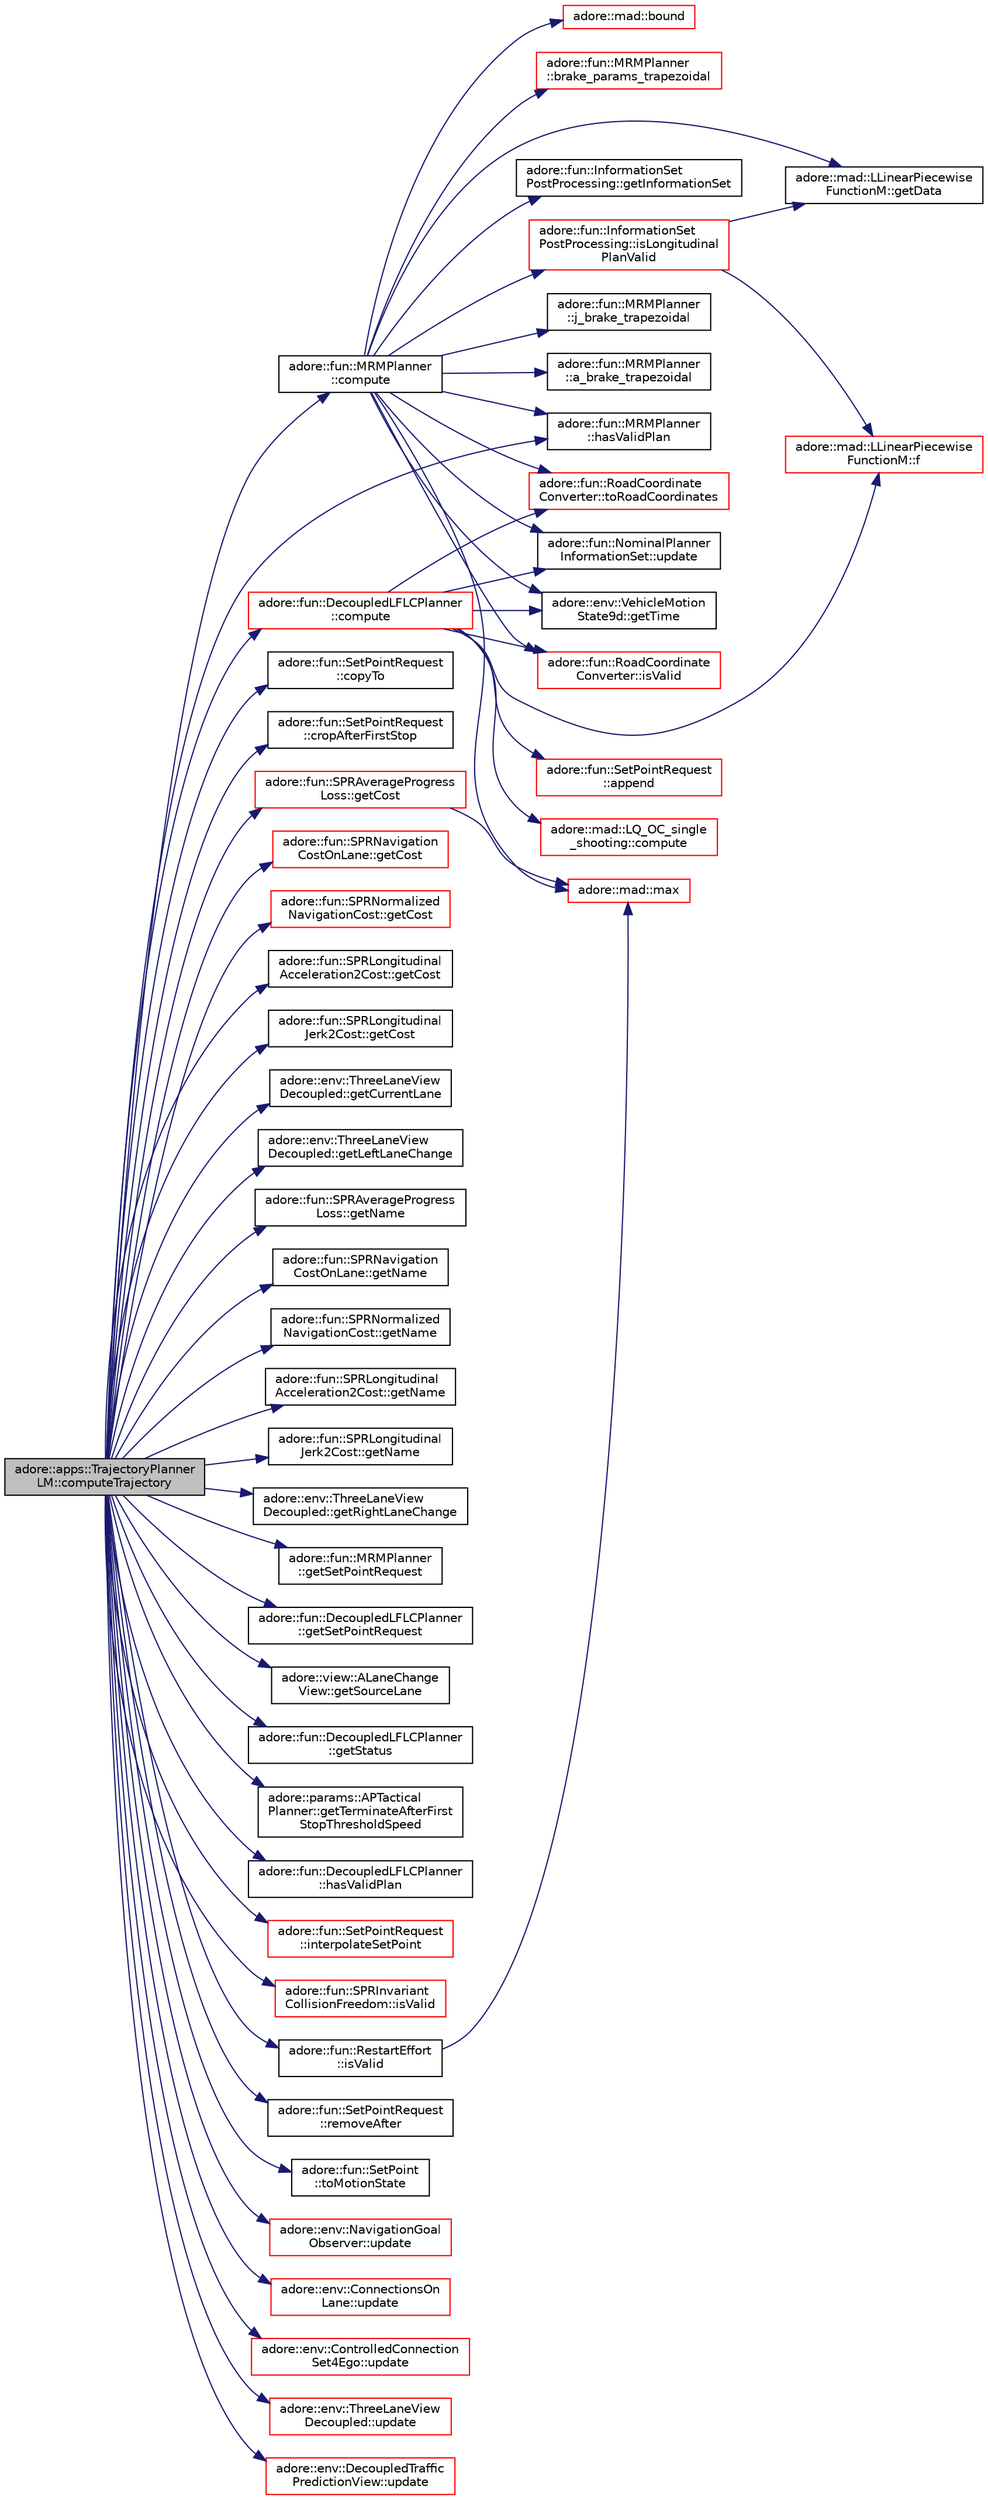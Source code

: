 digraph "adore::apps::TrajectoryPlannerLM::computeTrajectory"
{
 // LATEX_PDF_SIZE
  edge [fontname="Helvetica",fontsize="10",labelfontname="Helvetica",labelfontsize="10"];
  node [fontname="Helvetica",fontsize="10",shape=record];
  rankdir="LR";
  Node1 [label="adore::apps::TrajectoryPlanner\lLM::computeTrajectory",height=0.2,width=0.4,color="black", fillcolor="grey75", style="filled", fontcolor="black",tooltip="update data, views and recompute maneuver"];
  Node1 -> Node2 [color="midnightblue",fontsize="10",style="solid",fontname="Helvetica"];
  Node2 [label="adore::fun::MRMPlanner\l::compute",height=0.2,width=0.4,color="black", fillcolor="white", style="filled",URL="$classadore_1_1fun_1_1MRMPlanner.html#aae8436fc85e3888af12e9e35559e3455",tooltip=" "];
  Node2 -> Node3 [color="midnightblue",fontsize="10",style="solid",fontname="Helvetica"];
  Node3 [label="adore::fun::MRMPlanner\l::a_brake_trapezoidal",height=0.2,width=0.4,color="black", fillcolor="white", style="filled",URL="$classadore_1_1fun_1_1MRMPlanner.html#a2d13d368c1da79f554f49f930d9946ad",tooltip=" "];
  Node2 -> Node4 [color="midnightblue",fontsize="10",style="solid",fontname="Helvetica"];
  Node4 [label="adore::mad::bound",height=0.2,width=0.4,color="red", fillcolor="white", style="filled",URL="$namespaceadore_1_1mad.html#a927f4883d4edcec4dcfd9bb1f09d4f62",tooltip=" "];
  Node2 -> Node7 [color="midnightblue",fontsize="10",style="solid",fontname="Helvetica"];
  Node7 [label="adore::fun::MRMPlanner\l::brake_params_trapezoidal",height=0.2,width=0.4,color="red", fillcolor="white", style="filled",URL="$classadore_1_1fun_1_1MRMPlanner.html#a57582ff53b0d642a330a9724f10f016e",tooltip="general parameters"];
  Node2 -> Node14 [color="midnightblue",fontsize="10",style="solid",fontname="Helvetica"];
  Node14 [label="adore::mad::LLinearPiecewise\lFunctionM::getData",height=0.2,width=0.4,color="black", fillcolor="white", style="filled",URL="$classadore_1_1mad_1_1LLinearPiecewiseFunctionM.html#aa94d90c8643e2d6792f8594f3d666503",tooltip=" "];
  Node2 -> Node15 [color="midnightblue",fontsize="10",style="solid",fontname="Helvetica"];
  Node15 [label="adore::fun::InformationSet\lPostProcessing::getInformationSet",height=0.2,width=0.4,color="black", fillcolor="white", style="filled",URL="$classadore_1_1fun_1_1InformationSetPostProcessing.html#a3357cc03eb3f30fb54a72738070c3e56",tooltip=" "];
  Node2 -> Node16 [color="midnightblue",fontsize="10",style="solid",fontname="Helvetica"];
  Node16 [label="adore::env::VehicleMotion\lState9d::getTime",height=0.2,width=0.4,color="black", fillcolor="white", style="filled",URL="$structadore_1_1env_1_1VehicleMotionState9d.html#ae7d75a3f7d52a946f075e669832caa17",tooltip="Get the time."];
  Node2 -> Node17 [color="midnightblue",fontsize="10",style="solid",fontname="Helvetica"];
  Node17 [label="adore::fun::MRMPlanner\l::hasValidPlan",height=0.2,width=0.4,color="black", fillcolor="white", style="filled",URL="$classadore_1_1fun_1_1MRMPlanner.html#af571c3b64d1ca371e14b7721a191b9e3",tooltip=" "];
  Node2 -> Node18 [color="midnightblue",fontsize="10",style="solid",fontname="Helvetica"];
  Node18 [label="adore::fun::InformationSet\lPostProcessing::isLongitudinal\lPlanValid",height=0.2,width=0.4,color="red", fillcolor="white", style="filled",URL="$classadore_1_1fun_1_1InformationSetPostProcessing.html#abdf5c652e5769e5cb8d36f56c5942328",tooltip=" "];
  Node18 -> Node19 [color="midnightblue",fontsize="10",style="solid",fontname="Helvetica"];
  Node19 [label="adore::mad::LLinearPiecewise\lFunctionM::f",height=0.2,width=0.4,color="red", fillcolor="white", style="filled",URL="$classadore_1_1mad_1_1LLinearPiecewiseFunctionM.html#a0ec611759526365bf49ca6f8781f0262",tooltip=" "];
  Node18 -> Node14 [color="midnightblue",fontsize="10",style="solid",fontname="Helvetica"];
  Node2 -> Node26 [color="midnightblue",fontsize="10",style="solid",fontname="Helvetica"];
  Node26 [label="adore::fun::RoadCoordinate\lConverter::isValid",height=0.2,width=0.4,color="red", fillcolor="white", style="filled",URL="$classadore_1_1fun_1_1RoadCoordinateConverter.html#adcfa7a5683e7ce1ce1c495226f9d56d6",tooltip=" "];
  Node2 -> Node28 [color="midnightblue",fontsize="10",style="solid",fontname="Helvetica"];
  Node28 [label="adore::fun::MRMPlanner\l::j_brake_trapezoidal",height=0.2,width=0.4,color="black", fillcolor="white", style="filled",URL="$classadore_1_1fun_1_1MRMPlanner.html#aa7d62295f89f29019898e1eee2ca1e09",tooltip=" "];
  Node2 -> Node24 [color="midnightblue",fontsize="10",style="solid",fontname="Helvetica"];
  Node24 [label="adore::mad::max",height=0.2,width=0.4,color="red", fillcolor="white", style="filled",URL="$namespaceadore_1_1mad.html#adea062854ef0b105a3fdca8cf2aca945",tooltip=" "];
  Node2 -> Node29 [color="midnightblue",fontsize="10",style="solid",fontname="Helvetica"];
  Node29 [label="adore::fun::RoadCoordinate\lConverter::toRoadCoordinates",height=0.2,width=0.4,color="red", fillcolor="white", style="filled",URL="$classadore_1_1fun_1_1RoadCoordinateConverter.html#ab47571780305ab646a4d27598e9e3dc4",tooltip=" "];
  Node2 -> Node38 [color="midnightblue",fontsize="10",style="solid",fontname="Helvetica"];
  Node38 [label="adore::fun::NominalPlanner\lInformationSet::update",height=0.2,width=0.4,color="black", fillcolor="white", style="filled",URL="$classadore_1_1fun_1_1NominalPlannerInformationSet.html#a8f4a317aa2e1c72060d6191988949277",tooltip=" "];
  Node1 -> Node39 [color="midnightblue",fontsize="10",style="solid",fontname="Helvetica"];
  Node39 [label="adore::fun::DecoupledLFLCPlanner\l::compute",height=0.2,width=0.4,color="red", fillcolor="white", style="filled",URL="$classadore_1_1fun_1_1DecoupledLFLCPlanner.html#affba6eeb1071f33bc2abe2b7819f88ab",tooltip=" "];
  Node39 -> Node40 [color="midnightblue",fontsize="10",style="solid",fontname="Helvetica"];
  Node40 [label="adore::fun::SetPointRequest\l::append",height=0.2,width=0.4,color="red", fillcolor="white", style="filled",URL="$classadore_1_1fun_1_1SetPointRequest.html#aab7094a0ef474f4d84321f454e4adcac",tooltip=" "];
  Node39 -> Node42 [color="midnightblue",fontsize="10",style="solid",fontname="Helvetica"];
  Node42 [label="adore::mad::LQ_OC_single\l_shooting::compute",height=0.2,width=0.4,color="red", fillcolor="white", style="filled",URL="$classadore_1_1mad_1_1LQ__OC__single__shooting.html#a7bebc7143eb918b018d5b46c01ce5fef",tooltip=" "];
  Node39 -> Node19 [color="midnightblue",fontsize="10",style="solid",fontname="Helvetica"];
  Node39 -> Node16 [color="midnightblue",fontsize="10",style="solid",fontname="Helvetica"];
  Node39 -> Node26 [color="midnightblue",fontsize="10",style="solid",fontname="Helvetica"];
  Node39 -> Node29 [color="midnightblue",fontsize="10",style="solid",fontname="Helvetica"];
  Node39 -> Node38 [color="midnightblue",fontsize="10",style="solid",fontname="Helvetica"];
  Node1 -> Node148 [color="midnightblue",fontsize="10",style="solid",fontname="Helvetica"];
  Node148 [label="adore::fun::SetPointRequest\l::copyTo",height=0.2,width=0.4,color="black", fillcolor="white", style="filled",URL="$classadore_1_1fun_1_1SetPointRequest.html#ad360777bade7394ad87e58afd6d1a172",tooltip=" "];
  Node1 -> Node149 [color="midnightblue",fontsize="10",style="solid",fontname="Helvetica"];
  Node149 [label="adore::fun::SetPointRequest\l::cropAfterFirstStop",height=0.2,width=0.4,color="black", fillcolor="white", style="filled",URL="$classadore_1_1fun_1_1SetPointRequest.html#a035cea93534e45854de1a97f8858ec73",tooltip="remove SetPoints after first stop Method looks for first downward zero crossing of vx and removes all..."];
  Node1 -> Node150 [color="midnightblue",fontsize="10",style="solid",fontname="Helvetica"];
  Node150 [label="adore::fun::SPRAverageProgress\lLoss::getCost",height=0.2,width=0.4,color="red", fillcolor="white", style="filled",URL="$classadore_1_1fun_1_1SPRAverageProgressLoss.html#ac2f8ed456cbbd9120776d26bbcd3aff2",tooltip=" "];
  Node150 -> Node24 [color="midnightblue",fontsize="10",style="solid",fontname="Helvetica"];
  Node1 -> Node152 [color="midnightblue",fontsize="10",style="solid",fontname="Helvetica"];
  Node152 [label="adore::fun::SPRNavigation\lCostOnLane::getCost",height=0.2,width=0.4,color="red", fillcolor="white", style="filled",URL="$classadore_1_1fun_1_1SPRNavigationCostOnLane.html#a4e26e29651a63b52b2d5517ca6a4a75b",tooltip=" "];
  Node1 -> Node159 [color="midnightblue",fontsize="10",style="solid",fontname="Helvetica"];
  Node159 [label="adore::fun::SPRNormalized\lNavigationCost::getCost",height=0.2,width=0.4,color="red", fillcolor="white", style="filled",URL="$classadore_1_1fun_1_1SPRNormalizedNavigationCost.html#a5e9ff8251497b3abcb889b255f6a0448",tooltip=" "];
  Node1 -> Node162 [color="midnightblue",fontsize="10",style="solid",fontname="Helvetica"];
  Node162 [label="adore::fun::SPRLongitudinal\lAcceleration2Cost::getCost",height=0.2,width=0.4,color="black", fillcolor="white", style="filled",URL="$classadore_1_1fun_1_1SPRLongitudinalAcceleration2Cost.html#afef1d720befec0d87c5ca377409c1103",tooltip=" "];
  Node1 -> Node163 [color="midnightblue",fontsize="10",style="solid",fontname="Helvetica"];
  Node163 [label="adore::fun::SPRLongitudinal\lJerk2Cost::getCost",height=0.2,width=0.4,color="black", fillcolor="white", style="filled",URL="$classadore_1_1fun_1_1SPRLongitudinalJerk2Cost.html#aa891744c394519a47f69f742b781cba3",tooltip=" "];
  Node1 -> Node164 [color="midnightblue",fontsize="10",style="solid",fontname="Helvetica"];
  Node164 [label="adore::env::ThreeLaneView\lDecoupled::getCurrentLane",height=0.2,width=0.4,color="black", fillcolor="white", style="filled",URL="$classadore_1_1env_1_1ThreeLaneViewDecoupled.html#a8e5ffdb30040c60a96ed70249b8d27fd",tooltip=" "];
  Node1 -> Node165 [color="midnightblue",fontsize="10",style="solid",fontname="Helvetica"];
  Node165 [label="adore::env::ThreeLaneView\lDecoupled::getLeftLaneChange",height=0.2,width=0.4,color="black", fillcolor="white", style="filled",URL="$classadore_1_1env_1_1ThreeLaneViewDecoupled.html#a2201ffb12838d0b3ae309569c99796da",tooltip=" "];
  Node1 -> Node166 [color="midnightblue",fontsize="10",style="solid",fontname="Helvetica"];
  Node166 [label="adore::fun::SPRAverageProgress\lLoss::getName",height=0.2,width=0.4,color="black", fillcolor="white", style="filled",URL="$classadore_1_1fun_1_1SPRAverageProgressLoss.html#af68e76374bc80eaa9a64971df4d58d17",tooltip=" "];
  Node1 -> Node167 [color="midnightblue",fontsize="10",style="solid",fontname="Helvetica"];
  Node167 [label="adore::fun::SPRNavigation\lCostOnLane::getName",height=0.2,width=0.4,color="black", fillcolor="white", style="filled",URL="$classadore_1_1fun_1_1SPRNavigationCostOnLane.html#a32b1005e93270be90194e3ff69ee2524",tooltip=" "];
  Node1 -> Node168 [color="midnightblue",fontsize="10",style="solid",fontname="Helvetica"];
  Node168 [label="adore::fun::SPRNormalized\lNavigationCost::getName",height=0.2,width=0.4,color="black", fillcolor="white", style="filled",URL="$classadore_1_1fun_1_1SPRNormalizedNavigationCost.html#ae08ca411eccd18294a502964f96abef6",tooltip=" "];
  Node1 -> Node169 [color="midnightblue",fontsize="10",style="solid",fontname="Helvetica"];
  Node169 [label="adore::fun::SPRLongitudinal\lAcceleration2Cost::getName",height=0.2,width=0.4,color="black", fillcolor="white", style="filled",URL="$classadore_1_1fun_1_1SPRLongitudinalAcceleration2Cost.html#a46efcb41c1333f14dba5a9154f4b5e02",tooltip=" "];
  Node1 -> Node170 [color="midnightblue",fontsize="10",style="solid",fontname="Helvetica"];
  Node170 [label="adore::fun::SPRLongitudinal\lJerk2Cost::getName",height=0.2,width=0.4,color="black", fillcolor="white", style="filled",URL="$classadore_1_1fun_1_1SPRLongitudinalJerk2Cost.html#ae7c314a614dc444e99766a971045820d",tooltip=" "];
  Node1 -> Node171 [color="midnightblue",fontsize="10",style="solid",fontname="Helvetica"];
  Node171 [label="adore::env::ThreeLaneView\lDecoupled::getRightLaneChange",height=0.2,width=0.4,color="black", fillcolor="white", style="filled",URL="$classadore_1_1env_1_1ThreeLaneViewDecoupled.html#a5ac6272f9e9b6ff01e635315bbb9702b",tooltip=" "];
  Node1 -> Node172 [color="midnightblue",fontsize="10",style="solid",fontname="Helvetica"];
  Node172 [label="adore::fun::MRMPlanner\l::getSetPointRequest",height=0.2,width=0.4,color="black", fillcolor="white", style="filled",URL="$classadore_1_1fun_1_1MRMPlanner.html#a191e6f9207659a89cd1c8051c84445af",tooltip=" "];
  Node1 -> Node173 [color="midnightblue",fontsize="10",style="solid",fontname="Helvetica"];
  Node173 [label="adore::fun::DecoupledLFLCPlanner\l::getSetPointRequest",height=0.2,width=0.4,color="black", fillcolor="white", style="filled",URL="$classadore_1_1fun_1_1DecoupledLFLCPlanner.html#a39505b2842b3e8cd323a28557b43528b",tooltip=" "];
  Node1 -> Node174 [color="midnightblue",fontsize="10",style="solid",fontname="Helvetica"];
  Node174 [label="adore::view::ALaneChange\lView::getSourceLane",height=0.2,width=0.4,color="black", fillcolor="white", style="filled",URL="$classadore_1_1view_1_1ALaneChangeView.html#af9a6da34e4964f7737c839eb980f0f69",tooltip=" "];
  Node1 -> Node175 [color="midnightblue",fontsize="10",style="solid",fontname="Helvetica"];
  Node175 [label="adore::fun::DecoupledLFLCPlanner\l::getStatus",height=0.2,width=0.4,color="black", fillcolor="white", style="filled",URL="$classadore_1_1fun_1_1DecoupledLFLCPlanner.html#a5ee74bf566bb2ffacf7b1fa3d7fc3d34",tooltip=" "];
  Node1 -> Node176 [color="midnightblue",fontsize="10",style="solid",fontname="Helvetica"];
  Node176 [label="adore::params::APTactical\lPlanner::getTerminateAfterFirst\lStopThresholdSpeed",height=0.2,width=0.4,color="black", fillcolor="white", style="filled",URL="$classadore_1_1params_1_1APTacticalPlanner.html#a88fe7a6c26f217774db81db6f89b48bd",tooltip=" "];
  Node1 -> Node17 [color="midnightblue",fontsize="10",style="solid",fontname="Helvetica"];
  Node1 -> Node177 [color="midnightblue",fontsize="10",style="solid",fontname="Helvetica"];
  Node177 [label="adore::fun::DecoupledLFLCPlanner\l::hasValidPlan",height=0.2,width=0.4,color="black", fillcolor="white", style="filled",URL="$classadore_1_1fun_1_1DecoupledLFLCPlanner.html#a76856491dc8b2ed65f04d3a8e93eb09e",tooltip=" "];
  Node1 -> Node178 [color="midnightblue",fontsize="10",style="solid",fontname="Helvetica"];
  Node178 [label="adore::fun::SetPointRequest\l::interpolateSetPoint",height=0.2,width=0.4,color="red", fillcolor="white", style="filled",URL="$classadore_1_1fun_1_1SetPointRequest.html#a2f29948657a95f7a97fee3dfc105c404",tooltip=" "];
  Node1 -> Node182 [color="midnightblue",fontsize="10",style="solid",fontname="Helvetica"];
  Node182 [label="adore::fun::SPRInvariant\lCollisionFreedom::isValid",height=0.2,width=0.4,color="red", fillcolor="white", style="filled",URL="$classadore_1_1fun_1_1SPRInvariantCollisionFreedom.html#af502cdc82e44335176f0db4a212aad3e",tooltip=" "];
  Node1 -> Node197 [color="midnightblue",fontsize="10",style="solid",fontname="Helvetica"];
  Node197 [label="adore::fun::RestartEffort\l::isValid",height=0.2,width=0.4,color="black", fillcolor="white", style="filled",URL="$classadore_1_1fun_1_1RestartEffort.html#ab25c4d6a1301f53d4674d51981d28fec",tooltip=" "];
  Node197 -> Node24 [color="midnightblue",fontsize="10",style="solid",fontname="Helvetica"];
  Node1 -> Node198 [color="midnightblue",fontsize="10",style="solid",fontname="Helvetica"];
  Node198 [label="adore::fun::SetPointRequest\l::removeAfter",height=0.2,width=0.4,color="black", fillcolor="white", style="filled",URL="$classadore_1_1fun_1_1SetPointRequest.html#ac11cee7cf816a8324d6b151ad222479c",tooltip=" "];
  Node1 -> Node199 [color="midnightblue",fontsize="10",style="solid",fontname="Helvetica"];
  Node199 [label="adore::fun::SetPoint\l::toMotionState",height=0.2,width=0.4,color="black", fillcolor="white", style="filled",URL="$classadore_1_1fun_1_1SetPoint.html#afcf858eef5a7946d40cd71291aa233e2",tooltip=" "];
  Node1 -> Node200 [color="midnightblue",fontsize="10",style="solid",fontname="Helvetica"];
  Node200 [label="adore::env::NavigationGoal\lObserver::update",height=0.2,width=0.4,color="red", fillcolor="white", style="filled",URL="$classadore_1_1env_1_1NavigationGoalObserver.html#a42361dd7726eacf84ff37bfe7473adb7",tooltip=" "];
  Node1 -> Node208 [color="midnightblue",fontsize="10",style="solid",fontname="Helvetica"];
  Node208 [label="adore::env::ConnectionsOn\lLane::update",height=0.2,width=0.4,color="red", fillcolor="white", style="filled",URL="$classadore_1_1env_1_1ConnectionsOnLane.html#a7bec67206032bda80db416b7c38bceb0",tooltip=" "];
  Node1 -> Node215 [color="midnightblue",fontsize="10",style="solid",fontname="Helvetica"];
  Node215 [label="adore::env::ControlledConnection\lSet4Ego::update",height=0.2,width=0.4,color="red", fillcolor="white", style="filled",URL="$classadore_1_1env_1_1ControlledConnectionSet4Ego.html#a46832f327d02da800be0e67920d43c92",tooltip=" "];
  Node1 -> Node223 [color="midnightblue",fontsize="10",style="solid",fontname="Helvetica"];
  Node223 [label="adore::env::ThreeLaneView\lDecoupled::update",height=0.2,width=0.4,color="red", fillcolor="white", style="filled",URL="$classadore_1_1env_1_1ThreeLaneViewDecoupled.html#aca3859ca38e32c3c87dc92e55f1ad07a",tooltip=" "];
  Node1 -> Node236 [color="midnightblue",fontsize="10",style="solid",fontname="Helvetica"];
  Node236 [label="adore::env::DecoupledTraffic\lPredictionView::update",height=0.2,width=0.4,color="red", fillcolor="white", style="filled",URL="$classadore_1_1env_1_1DecoupledTrafficPredictionView.html#af51b9518772403dd3407fd2ce3a510db",tooltip=" "];
}
